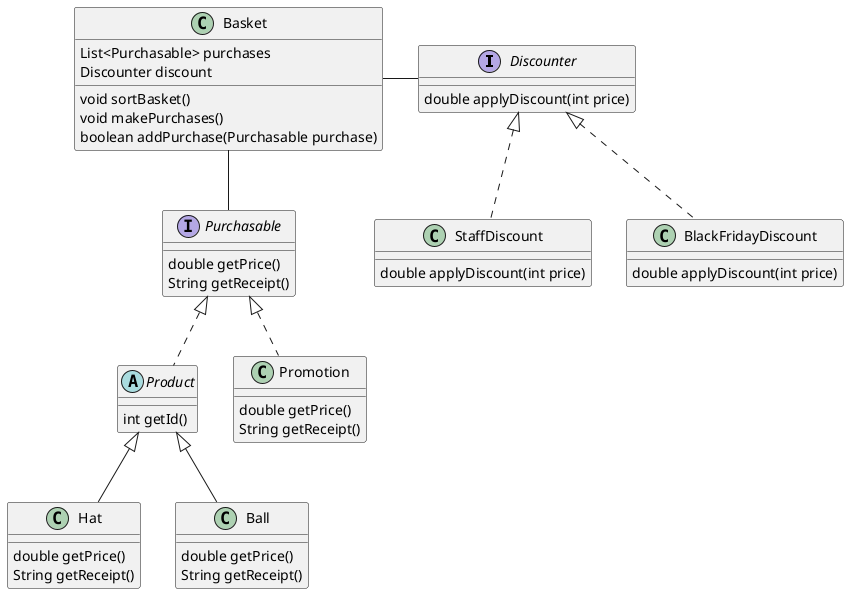 @startuml

interface Discounter {
    double applyDiscount(int price)
}

class StaffDiscount implements Discounter {
    double applyDiscount(int price)
}

class BlackFridayDiscount implements Discounter {
    double applyDiscount(int price)
}

Basket - Discounter

class Basket {
    List<Purchasable> purchases
    Discounter discount
    void sortBasket()
    void makePurchases()
    boolean addPurchase(Purchasable purchase)
}

abstract class Product implements Purchasable{
    int getId()
}

interface Purchasable {
    double getPrice()
    String getReceipt()
}

class Hat extends Product {
    double getPrice()
    String getReceipt()
}

class Ball extends Product {
    double getPrice()
    String getReceipt()
}

class Promotion implements Purchasable {
    double getPrice()
    String getReceipt()
}

Basket -- Purchasable


@enduml